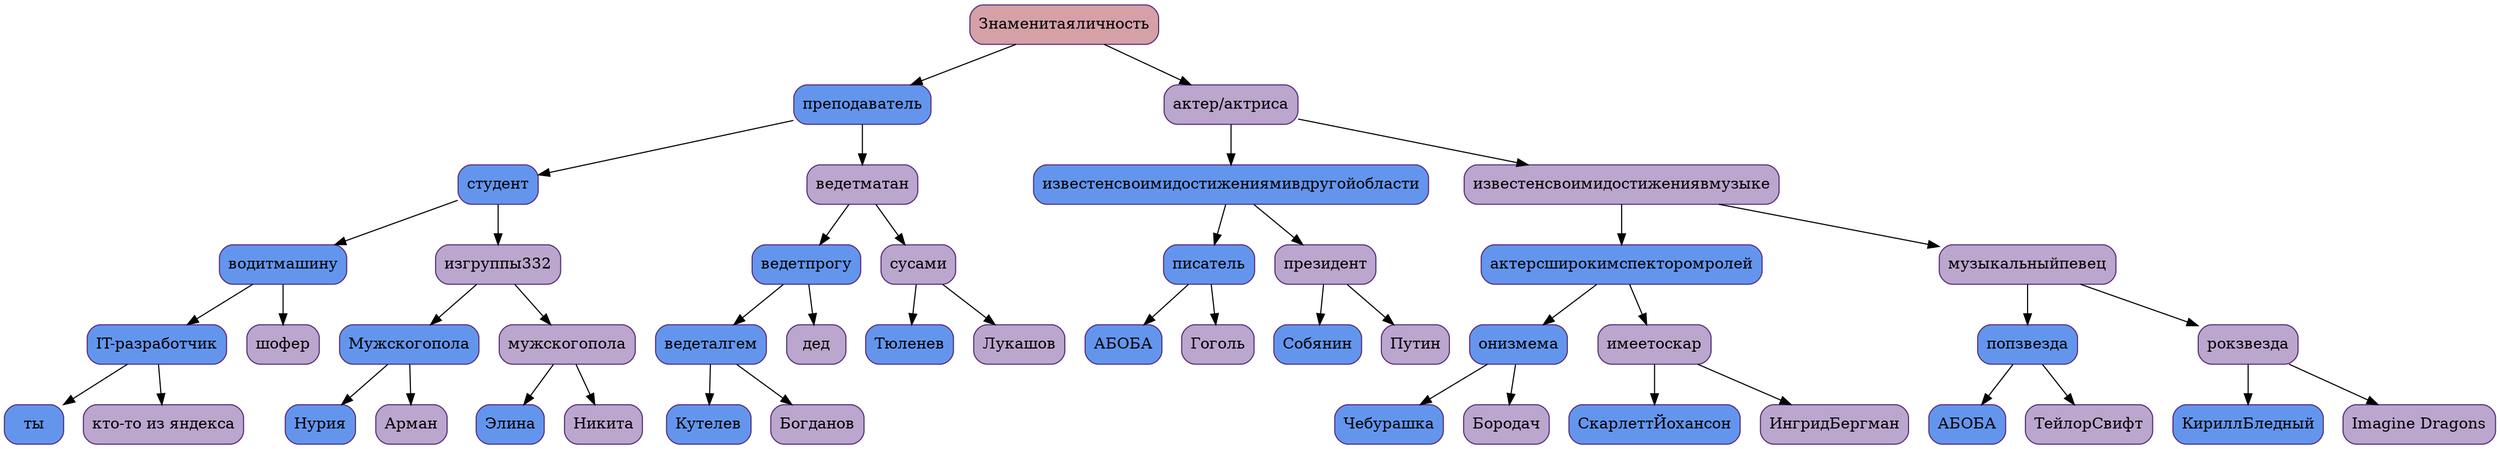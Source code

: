 digraph tree {
	node [shape=Mrecord, style=filled, fillcolor="#bba6cd", color="#552d7b"];
10048 [shape=record, style="filled,rounded", color="#552d7b",                          fillcolor="#d5a1a7", fontsize=14, label=" Знаменитая личность "];
	10048 -> 10240;
10240 [shape=record, style="filled,rounded", color="#552d7b",                          fillcolor="#6495ed", fontsize=14, label=" преподаватель "];
	10240 -> 10432;
10432 [shape=record, style="filled,rounded", color="#552d7b",                          fillcolor="#6495ed", fontsize=14, label=" студент "];
	10432 -> 10624;
10624 [shape=record, style="filled,rounded", color="#552d7b",                          fillcolor="#6495ed", fontsize=14, label=" водит машину "];
	10624 -> 10816;
10816 [shape=record, style="filled,rounded", color="#552d7b",                          fillcolor="#6495ed", fontsize=14, label=" IT-разработчик "];
	10816 -> 11008;
11008 [shape=record, style="filled,rounded", color="#552d7b",                          fillcolor="#6495ed", fontsize=14, label=" ты "];
	10816 -> 11200;
11200 [shape=record, style="filled,rounded", color="#552d7b",                          fillcolor="#bba6cd", fontsize=14, label=" кто-то из яндекса "];
	10624 -> 11392;
11392 [shape=record, style="filled,rounded", color="#552d7b",                          fillcolor="#bba6cd", fontsize=14, label=" шофер "];
	10432 -> 11584;
11584 [shape=record, style="filled,rounded", color="#552d7b",                          fillcolor="#bba6cd", fontsize=14, label=" из группы 332 "];
	11584 -> 11776;
11776 [shape=record, style="filled,rounded", color="#552d7b",                          fillcolor="#6495ed", fontsize=14, label=" Мужского пола "];
	11776 -> 11968;
11968 [shape=record, style="filled,rounded", color="#552d7b",                          fillcolor="#6495ed", fontsize=14, label=" Нурия "];
	11776 -> 12160;
12160 [shape=record, style="filled,rounded", color="#552d7b",                          fillcolor="#bba6cd", fontsize=14, label=" Арман "];
	11584 -> 12352;
12352 [shape=record, style="filled,rounded", color="#552d7b",                          fillcolor="#bba6cd", fontsize=14, label=" мужского пола "];
	12352 -> 12544;
12544 [shape=record, style="filled,rounded", color="#552d7b",                          fillcolor="#6495ed", fontsize=14, label=" Элина "];
	12352 -> 12736;
12736 [shape=record, style="filled,rounded", color="#552d7b",                          fillcolor="#bba6cd", fontsize=14, label=" Никита "];
	10240 -> 12928;
12928 [shape=record, style="filled,rounded", color="#552d7b",                          fillcolor="#bba6cd", fontsize=14, label=" ведет матан "];
	12928 -> 13120;
13120 [shape=record, style="filled,rounded", color="#552d7b",                          fillcolor="#6495ed", fontsize=14, label=" ведет прогу "];
	13120 -> 13312;
13312 [shape=record, style="filled,rounded", color="#552d7b",                          fillcolor="#6495ed", fontsize=14, label=" ведет алгем "];
	13312 -> 13504;
13504 [shape=record, style="filled,rounded", color="#552d7b",                          fillcolor="#6495ed", fontsize=14, label=" Кутелев "];
	13312 -> 13696;
13696 [shape=record, style="filled,rounded", color="#552d7b",                          fillcolor="#bba6cd", fontsize=14, label=" Богданов "];
	13120 -> 13888;
13888 [shape=record, style="filled,rounded", color="#552d7b",                          fillcolor="#bba6cd", fontsize=14, label=" дед "];
	12928 -> 14080;
14080 [shape=record, style="filled,rounded", color="#552d7b",                          fillcolor="#bba6cd", fontsize=14, label=" с усами "];
	14080 -> 14272;
14272 [shape=record, style="filled,rounded", color="#552d7b",                          fillcolor="#6495ed", fontsize=14, label=" Тюленев "];
	14080 -> 14464;
14464 [shape=record, style="filled,rounded", color="#552d7b",                          fillcolor="#bba6cd", fontsize=14, label=" Лукашов "];
	10048 -> 14656;
14656 [shape=record, style="filled,rounded", color="#552d7b",                          fillcolor="#bba6cd", fontsize=14, label=" актер/актриса "];
	14656 -> 14848;
14848 [shape=record, style="filled,rounded", color="#552d7b",                          fillcolor="#6495ed", fontsize=14, label=" известен своими достижениями в другой области "];
	14848 -> 15040;
15040 [shape=record, style="filled,rounded", color="#552d7b",                          fillcolor="#6495ed", fontsize=14, label=" писатель "];
	15040 -> 15232;
15232 [shape=record, style="filled,rounded", color="#552d7b",                          fillcolor="#6495ed", fontsize=14, label=" АБОБА "];
	15040 -> 15424;
15424 [shape=record, style="filled,rounded", color="#552d7b",                          fillcolor="#bba6cd", fontsize=14, label=" Гоголь "];
	14848 -> 15616;
15616 [shape=record, style="filled,rounded", color="#552d7b",                          fillcolor="#bba6cd", fontsize=14, label=" президент "];
	15616 -> 15808;
15808 [shape=record, style="filled,rounded", color="#552d7b",                          fillcolor="#6495ed", fontsize=14, label=" Собянин "];
	15616 -> 16000;
16000 [shape=record, style="filled,rounded", color="#552d7b",                          fillcolor="#bba6cd", fontsize=14, label=" Путин "];
	14656 -> 16192;
16192 [shape=record, style="filled,rounded", color="#552d7b",                          fillcolor="#bba6cd", fontsize=14, label=" известен своими достижения в музыке "];
	16192 -> 16384;
16384 [shape=record, style="filled,rounded", color="#552d7b",                          fillcolor="#6495ed", fontsize=14, label=" актер с широким спектором ролей "];
	16384 -> 16576;
16576 [shape=record, style="filled,rounded", color="#552d7b",                          fillcolor="#6495ed", fontsize=14, label=" он из мема "];
	16576 -> 16768;
16768 [shape=record, style="filled,rounded", color="#552d7b",                          fillcolor="#6495ed", fontsize=14, label=" Чебурашка "];
	16576 -> 16960;
16960 [shape=record, style="filled,rounded", color="#552d7b",                          fillcolor="#bba6cd", fontsize=14, label=" Бородач "];
	16384 -> 17152;
17152 [shape=record, style="filled,rounded", color="#552d7b",                          fillcolor="#bba6cd", fontsize=14, label=" имеет оскар "];
	17152 -> 17344;
17344 [shape=record, style="filled,rounded", color="#552d7b",                          fillcolor="#6495ed", fontsize=14, label=" Скарлетт Йохансон "];
	17152 -> 17536;
17536 [shape=record, style="filled,rounded", color="#552d7b",                          fillcolor="#bba6cd", fontsize=14, label=" Ингрид Бергман "];
	16192 -> 17728;
17728 [shape=record, style="filled,rounded", color="#552d7b",                          fillcolor="#bba6cd", fontsize=14, label=" музыкальный певец "];
	17728 -> 17920;
17920 [shape=record, style="filled,rounded", color="#552d7b",                          fillcolor="#6495ed", fontsize=14, label=" поп звезда "];
	17920 -> 18112;
18112 [shape=record, style="filled,rounded", color="#552d7b",                          fillcolor="#6495ed", fontsize=14, label=" АБОБА "];
	17920 -> 18304;
18304 [shape=record, style="filled,rounded", color="#552d7b",                          fillcolor="#bba6cd", fontsize=14, label=" Тейлор Свифт "];
	17728 -> 18496;
18496 [shape=record, style="filled,rounded", color="#552d7b",                          fillcolor="#bba6cd", fontsize=14, label=" рок звезда "];
	18496 -> 18688;
18688 [shape=record, style="filled,rounded", color="#552d7b",                          fillcolor="#6495ed", fontsize=14, label=" Кирилл Бледный "];
	18496 -> 18880;
18880 [shape=record, style="filled,rounded", color="#552d7b",                          fillcolor="#bba6cd", fontsize=14, label=" Imagine Dragons "];
}
